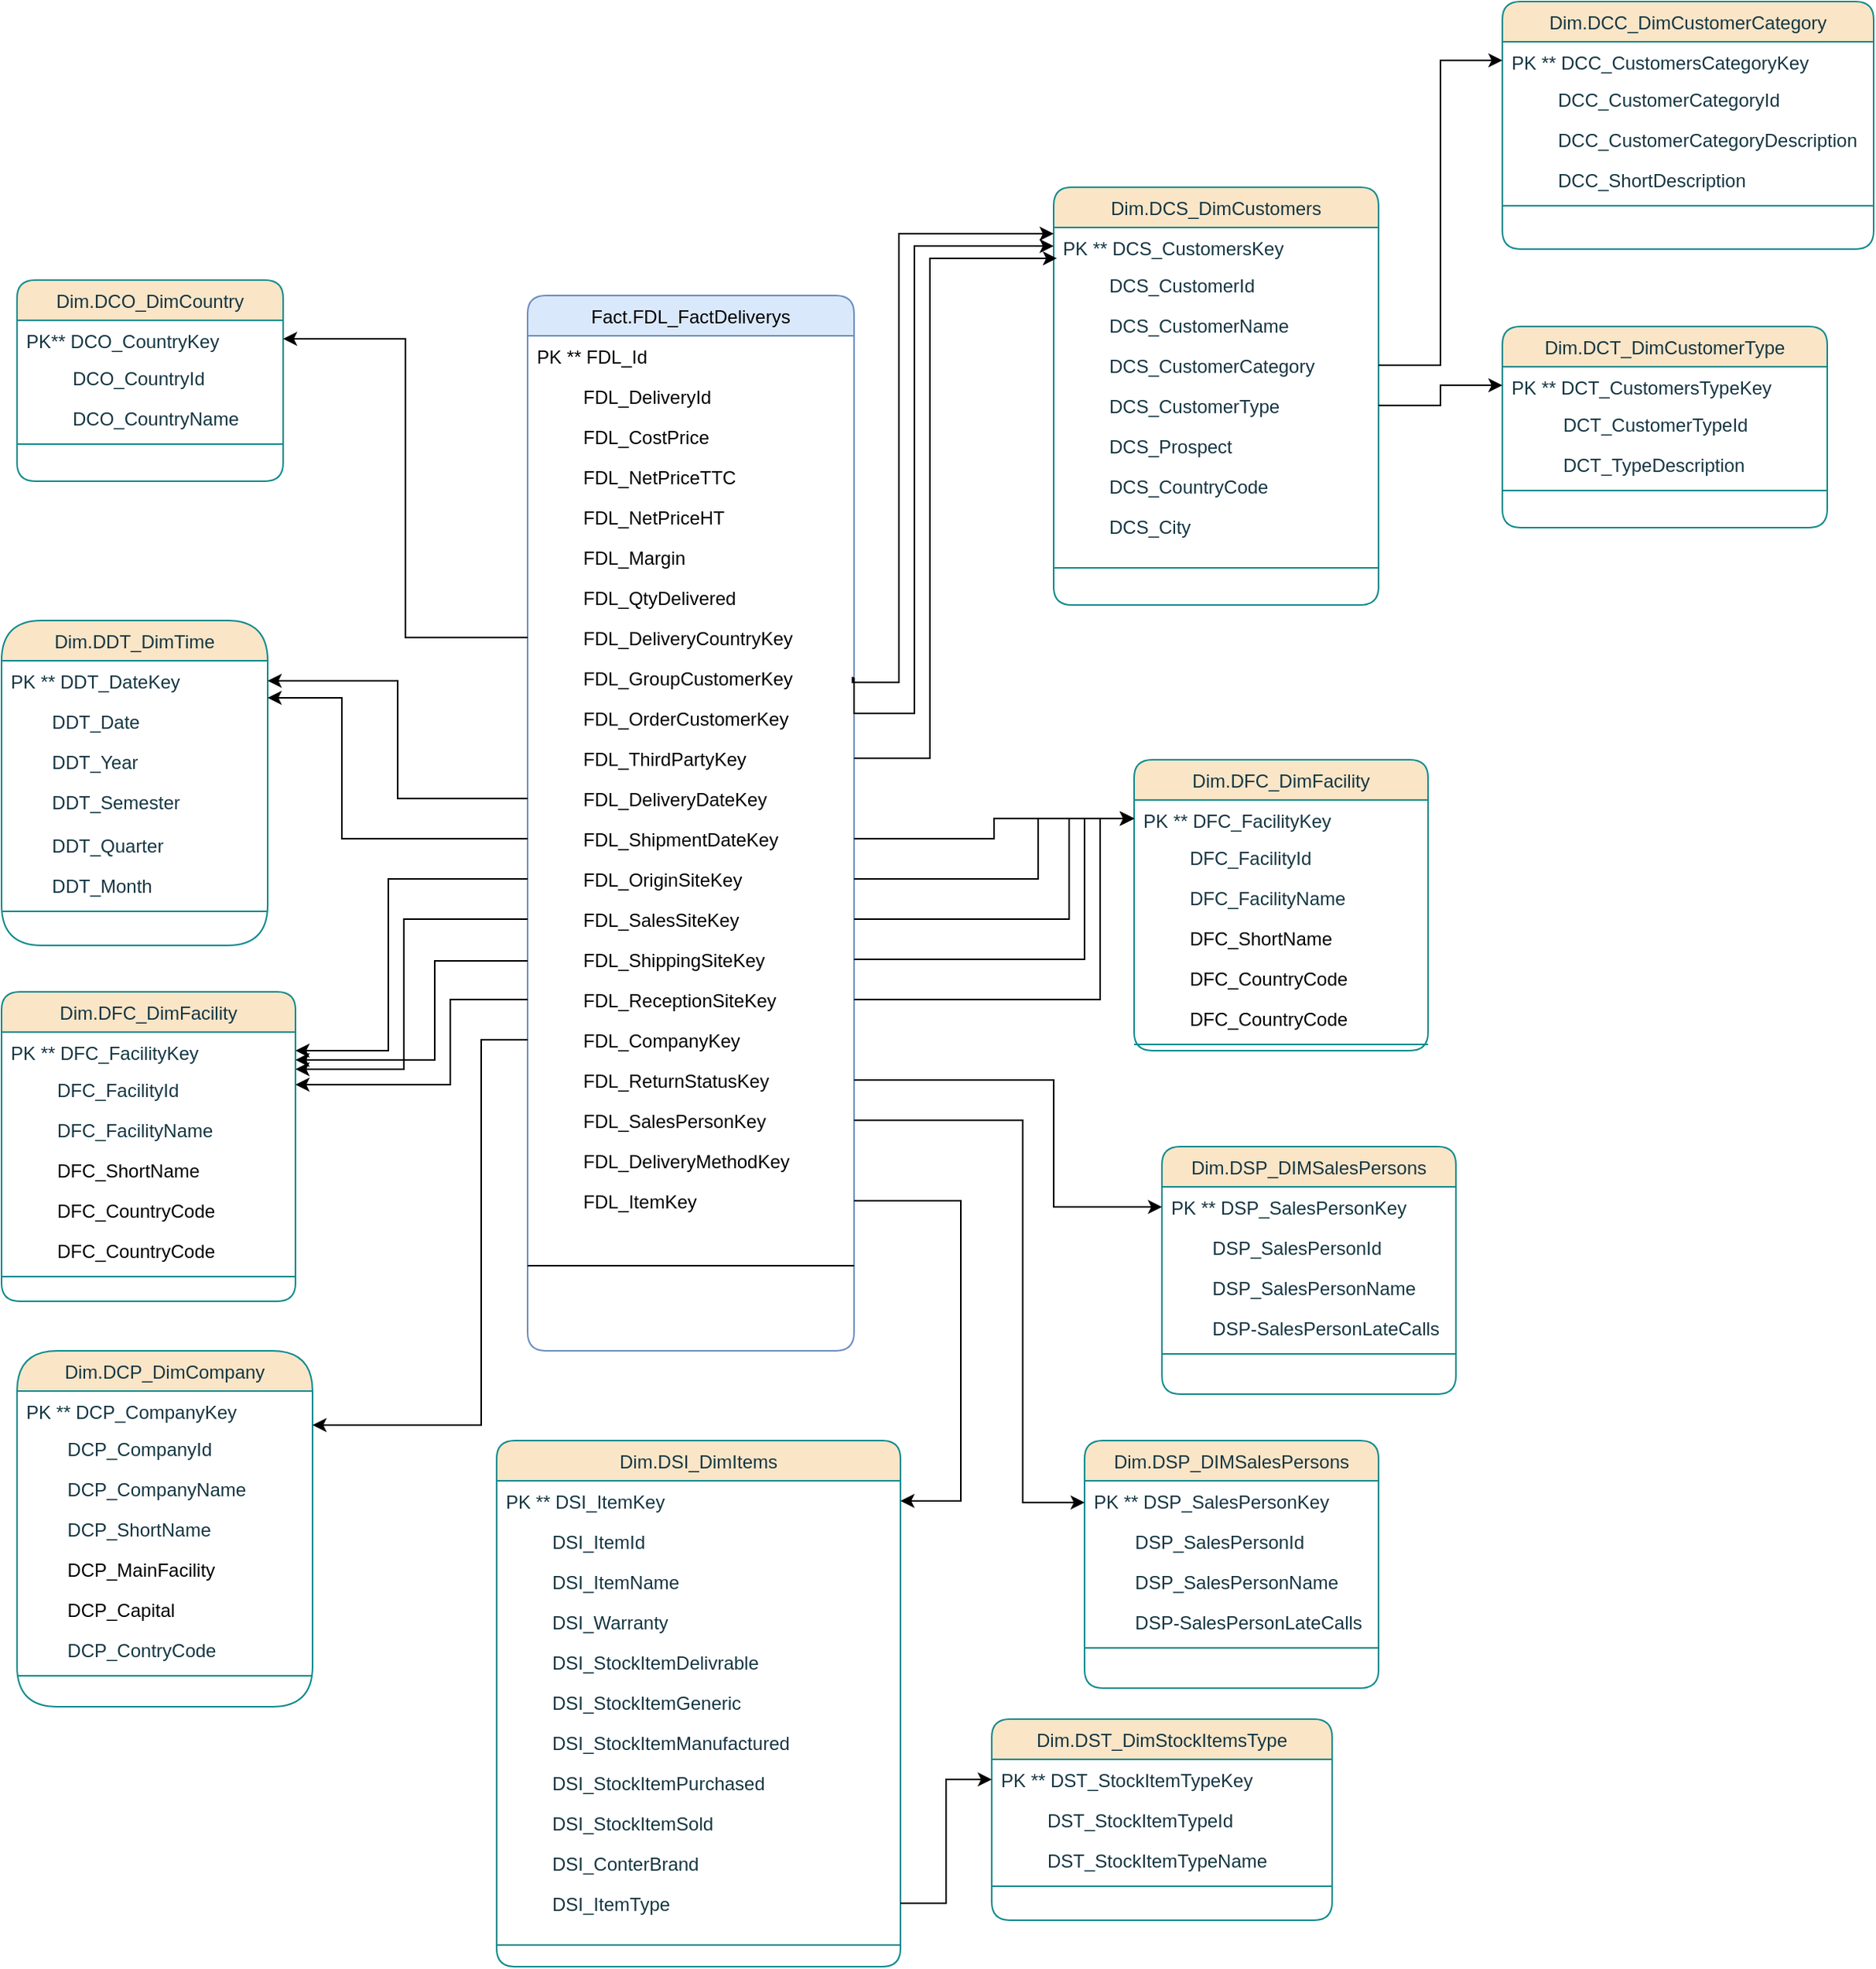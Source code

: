 <mxfile version="21.2.3" type="github">
  <diagram name="Page-1" id="ZgQyZG9NzWmbTlg7LCCB">
    <mxGraphModel dx="1100" dy="513" grid="1" gridSize="10" guides="1" tooltips="1" connect="1" arrows="1" fold="1" page="1" pageScale="1" pageWidth="1654" pageHeight="1169" math="0" shadow="0">
      <root>
        <mxCell id="0" />
        <mxCell id="1" parent="0" />
        <mxCell id="QGiz-dgJAuQ3S3tsfowD-1" value="Fact.FDL_FactDeliverys" style="swimlane;fontStyle=0;align=center;verticalAlign=top;childLayout=stackLayout;horizontal=1;startSize=26;horizontalStack=0;resizeParent=1;resizeLast=0;collapsible=1;marginBottom=0;rounded=1;shadow=0;strokeWidth=1;fillColor=#dae8fc;strokeColor=#6c8ebf;" vertex="1" parent="1">
          <mxGeometry x="340" y="340" width="211" height="682" as="geometry">
            <mxRectangle x="550" y="140" width="160" height="26" as="alternateBounds" />
          </mxGeometry>
        </mxCell>
        <mxCell id="QGiz-dgJAuQ3S3tsfowD-2" value="PK ** FDL_Id" style="text;align=left;verticalAlign=top;spacingLeft=4;spacingRight=4;overflow=hidden;rotatable=0;points=[[0,0.5],[1,0.5]];portConstraint=eastwest;" vertex="1" parent="QGiz-dgJAuQ3S3tsfowD-1">
          <mxGeometry y="26" width="211" height="26" as="geometry" />
        </mxCell>
        <mxCell id="QGiz-dgJAuQ3S3tsfowD-3" value="         FDL_DeliveryId" style="text;align=left;verticalAlign=top;spacingLeft=4;spacingRight=4;overflow=hidden;rotatable=0;points=[[0,0.5],[1,0.5]];portConstraint=eastwest;rounded=0;shadow=0;html=0;" vertex="1" parent="QGiz-dgJAuQ3S3tsfowD-1">
          <mxGeometry y="52" width="211" height="26" as="geometry" />
        </mxCell>
        <mxCell id="QGiz-dgJAuQ3S3tsfowD-4" value="         FDL_CostPrice   " style="text;align=left;verticalAlign=top;spacingLeft=4;spacingRight=4;overflow=hidden;rotatable=0;points=[[0,0.5],[1,0.5]];portConstraint=eastwest;rounded=0;shadow=0;html=0;" vertex="1" parent="QGiz-dgJAuQ3S3tsfowD-1">
          <mxGeometry y="78" width="211" height="26" as="geometry" />
        </mxCell>
        <mxCell id="QGiz-dgJAuQ3S3tsfowD-5" value="         FDL_NetPriceTTC  " style="text;align=left;verticalAlign=top;spacingLeft=4;spacingRight=4;overflow=hidden;rotatable=0;points=[[0,0.5],[1,0.5]];portConstraint=eastwest;rounded=0;shadow=0;html=0;" vertex="1" parent="QGiz-dgJAuQ3S3tsfowD-1">
          <mxGeometry y="104" width="211" height="26" as="geometry" />
        </mxCell>
        <mxCell id="QGiz-dgJAuQ3S3tsfowD-6" value="         FDL_NetPriceHT  " style="text;align=left;verticalAlign=top;spacingLeft=4;spacingRight=4;overflow=hidden;rotatable=0;points=[[0,0.5],[1,0.5]];portConstraint=eastwest;rounded=0;shadow=0;html=0;" vertex="1" parent="QGiz-dgJAuQ3S3tsfowD-1">
          <mxGeometry y="130" width="211" height="26" as="geometry" />
        </mxCell>
        <mxCell id="QGiz-dgJAuQ3S3tsfowD-7" value="         FDL_Margin  " style="text;align=left;verticalAlign=top;spacingLeft=4;spacingRight=4;overflow=hidden;rotatable=0;points=[[0,0.5],[1,0.5]];portConstraint=eastwest;rounded=0;shadow=0;html=0;" vertex="1" parent="QGiz-dgJAuQ3S3tsfowD-1">
          <mxGeometry y="156" width="211" height="26" as="geometry" />
        </mxCell>
        <mxCell id="QGiz-dgJAuQ3S3tsfowD-8" value="         FDL_QtyDelivered  " style="text;align=left;verticalAlign=top;spacingLeft=4;spacingRight=4;overflow=hidden;rotatable=0;points=[[0,0.5],[1,0.5]];portConstraint=eastwest;rounded=0;shadow=0;html=0;" vertex="1" parent="QGiz-dgJAuQ3S3tsfowD-1">
          <mxGeometry y="182" width="211" height="26" as="geometry" />
        </mxCell>
        <mxCell id="QGiz-dgJAuQ3S3tsfowD-12" value="         FDL_DeliveryCountryKey  " style="text;align=left;verticalAlign=top;spacingLeft=4;spacingRight=4;overflow=hidden;rotatable=0;points=[[0,0.5],[1,0.5]];portConstraint=eastwest;rounded=0;shadow=0;html=0;" vertex="1" parent="QGiz-dgJAuQ3S3tsfowD-1">
          <mxGeometry y="208" width="211" height="26" as="geometry" />
        </mxCell>
        <mxCell id="QGiz-dgJAuQ3S3tsfowD-9" value="         FDL_GroupCustomerKey  " style="text;align=left;verticalAlign=top;spacingLeft=4;spacingRight=4;overflow=hidden;rotatable=0;points=[[0,0.5],[1,0.5]];portConstraint=eastwest;rounded=0;shadow=0;html=0;" vertex="1" parent="QGiz-dgJAuQ3S3tsfowD-1">
          <mxGeometry y="234" width="211" height="26" as="geometry" />
        </mxCell>
        <mxCell id="QGiz-dgJAuQ3S3tsfowD-10" value="         FDL_OrderCustomerKey  " style="text;align=left;verticalAlign=top;spacingLeft=4;spacingRight=4;overflow=hidden;rotatable=0;points=[[0,0.5],[1,0.5]];portConstraint=eastwest;rounded=0;shadow=0;html=0;" vertex="1" parent="QGiz-dgJAuQ3S3tsfowD-1">
          <mxGeometry y="260" width="211" height="26" as="geometry" />
        </mxCell>
        <mxCell id="QGiz-dgJAuQ3S3tsfowD-11" value="         FDL_ThirdPartyKey  " style="text;align=left;verticalAlign=top;spacingLeft=4;spacingRight=4;overflow=hidden;rotatable=0;points=[[0,0.5],[1,0.5]];portConstraint=eastwest;rounded=0;shadow=0;html=0;" vertex="1" parent="QGiz-dgJAuQ3S3tsfowD-1">
          <mxGeometry y="286" width="211" height="26" as="geometry" />
        </mxCell>
        <mxCell id="QGiz-dgJAuQ3S3tsfowD-14" value="         FDL_DeliveryDateKey  " style="text;align=left;verticalAlign=top;spacingLeft=4;spacingRight=4;overflow=hidden;rotatable=0;points=[[0,0.5],[1,0.5]];portConstraint=eastwest;rounded=1;shadow=0;html=0;" vertex="1" parent="QGiz-dgJAuQ3S3tsfowD-1">
          <mxGeometry y="312" width="211" height="26" as="geometry" />
        </mxCell>
        <mxCell id="QGiz-dgJAuQ3S3tsfowD-15" value="         FDL_ShipmentDateKey  " style="text;align=left;verticalAlign=top;spacingLeft=4;spacingRight=4;overflow=hidden;rotatable=0;points=[[0,0.5],[1,0.5]];portConstraint=eastwest;rounded=1;shadow=0;html=0;" vertex="1" parent="QGiz-dgJAuQ3S3tsfowD-1">
          <mxGeometry y="338" width="211" height="26" as="geometry" />
        </mxCell>
        <mxCell id="QGiz-dgJAuQ3S3tsfowD-16" value="         FDL_OriginSiteKey&#xa;  " style="text;align=left;verticalAlign=top;spacingLeft=4;spacingRight=4;overflow=hidden;rotatable=0;points=[[0,0.5],[1,0.5]];portConstraint=eastwest;rounded=1;shadow=0;html=0;" vertex="1" parent="QGiz-dgJAuQ3S3tsfowD-1">
          <mxGeometry y="364" width="211" height="26" as="geometry" />
        </mxCell>
        <mxCell id="QGiz-dgJAuQ3S3tsfowD-17" value="         FDL_SalesSiteKey&#xa;  " style="text;align=left;verticalAlign=top;spacingLeft=4;spacingRight=4;overflow=hidden;rotatable=0;points=[[0,0.5],[1,0.5]];portConstraint=eastwest;rounded=1;shadow=0;html=0;" vertex="1" parent="QGiz-dgJAuQ3S3tsfowD-1">
          <mxGeometry y="390" width="211" height="26" as="geometry" />
        </mxCell>
        <mxCell id="QGiz-dgJAuQ3S3tsfowD-18" value="         FDL_ShippingSiteKey&#xa;  " style="text;align=left;verticalAlign=top;spacingLeft=4;spacingRight=4;overflow=hidden;rotatable=0;points=[[0,0.5],[1,0.5]];portConstraint=eastwest;rounded=1;shadow=0;html=0;" vertex="1" parent="QGiz-dgJAuQ3S3tsfowD-1">
          <mxGeometry y="416" width="211" height="26" as="geometry" />
        </mxCell>
        <mxCell id="QGiz-dgJAuQ3S3tsfowD-19" value="         FDL_ReceptionSiteKey&#xa;  " style="text;align=left;verticalAlign=top;spacingLeft=4;spacingRight=4;overflow=hidden;rotatable=0;points=[[0,0.5],[1,0.5]];portConstraint=eastwest;rounded=1;shadow=0;html=0;" vertex="1" parent="QGiz-dgJAuQ3S3tsfowD-1">
          <mxGeometry y="442" width="211" height="26" as="geometry" />
        </mxCell>
        <mxCell id="QGiz-dgJAuQ3S3tsfowD-20" value="         FDL_CompanyKey&#xa;  " style="text;align=left;verticalAlign=top;spacingLeft=4;spacingRight=4;overflow=hidden;rotatable=0;points=[[0,0.5],[1,0.5]];portConstraint=eastwest;rounded=1;shadow=0;html=0;" vertex="1" parent="QGiz-dgJAuQ3S3tsfowD-1">
          <mxGeometry y="468" width="211" height="26" as="geometry" />
        </mxCell>
        <mxCell id="QGiz-dgJAuQ3S3tsfowD-21" value="         FDL_ReturnStatusKey&#xa;  " style="text;align=left;verticalAlign=top;spacingLeft=4;spacingRight=4;overflow=hidden;rotatable=0;points=[[0,0.5],[1,0.5]];portConstraint=eastwest;rounded=1;shadow=0;html=0;" vertex="1" parent="QGiz-dgJAuQ3S3tsfowD-1">
          <mxGeometry y="494" width="211" height="26" as="geometry" />
        </mxCell>
        <mxCell id="QGiz-dgJAuQ3S3tsfowD-22" value="         FDL_SalesPersonKey&#xa;  " style="text;align=left;verticalAlign=top;spacingLeft=4;spacingRight=4;overflow=hidden;rotatable=0;points=[[0,0.5],[1,0.5]];portConstraint=eastwest;rounded=1;shadow=0;html=0;" vertex="1" parent="QGiz-dgJAuQ3S3tsfowD-1">
          <mxGeometry y="520" width="211" height="26" as="geometry" />
        </mxCell>
        <mxCell id="QGiz-dgJAuQ3S3tsfowD-23" value="         FDL_DeliveryMethodKey&#xa;  " style="text;align=left;verticalAlign=top;spacingLeft=4;spacingRight=4;overflow=hidden;rotatable=0;points=[[0,0.5],[1,0.5]];portConstraint=eastwest;rounded=1;shadow=0;html=0;" vertex="1" parent="QGiz-dgJAuQ3S3tsfowD-1">
          <mxGeometry y="546" width="211" height="26" as="geometry" />
        </mxCell>
        <mxCell id="QGiz-dgJAuQ3S3tsfowD-24" value="         FDL_ItemKey " style="text;align=left;verticalAlign=top;spacingLeft=4;spacingRight=4;overflow=hidden;rotatable=0;points=[[0,0.5],[1,0.5]];portConstraint=eastwest;rounded=0;shadow=0;html=0;" vertex="1" parent="QGiz-dgJAuQ3S3tsfowD-1">
          <mxGeometry y="572" width="211" height="26" as="geometry" />
        </mxCell>
        <mxCell id="QGiz-dgJAuQ3S3tsfowD-25" value="" style="line;html=1;strokeWidth=1;align=left;verticalAlign=middle;spacingTop=-1;spacingLeft=3;spacingRight=3;rotatable=0;labelPosition=right;points=[];portConstraint=eastwest;" vertex="1" parent="QGiz-dgJAuQ3S3tsfowD-1">
          <mxGeometry y="598" width="211" height="58" as="geometry" />
        </mxCell>
        <mxCell id="QGiz-dgJAuQ3S3tsfowD-26" value="Dim.DDT_DimTime" style="swimlane;fontStyle=0;align=center;verticalAlign=top;childLayout=stackLayout;horizontal=1;startSize=26;horizontalStack=0;resizeParent=1;resizeLast=0;collapsible=1;marginBottom=0;rounded=1;shadow=0;strokeWidth=1;fillColor=#FAE5C7;strokeColor=#0F8B8D;labelBackgroundColor=none;fontColor=#143642;arcSize=50;" vertex="1" parent="1">
          <mxGeometry y="550" width="172" height="210" as="geometry">
            <mxRectangle x="550" y="140" width="160" height="26" as="alternateBounds" />
          </mxGeometry>
        </mxCell>
        <mxCell id="QGiz-dgJAuQ3S3tsfowD-27" value="PK ** DDT_DateKey" style="text;align=left;verticalAlign=top;spacingLeft=4;spacingRight=4;overflow=hidden;rotatable=0;points=[[0,0.5],[1,0.5]];portConstraint=eastwest;labelBackgroundColor=none;fontColor=#143642;rounded=1;" vertex="1" parent="QGiz-dgJAuQ3S3tsfowD-26">
          <mxGeometry y="26" width="172" height="26" as="geometry" />
        </mxCell>
        <mxCell id="QGiz-dgJAuQ3S3tsfowD-28" value="        DDT_Date&#xa;" style="text;align=left;verticalAlign=top;spacingLeft=4;spacingRight=4;overflow=hidden;rotatable=0;points=[[0,0.5],[1,0.5]];portConstraint=eastwest;labelBackgroundColor=none;fontColor=#143642;rounded=1;" vertex="1" parent="QGiz-dgJAuQ3S3tsfowD-26">
          <mxGeometry y="52" width="172" height="26" as="geometry" />
        </mxCell>
        <mxCell id="QGiz-dgJAuQ3S3tsfowD-29" value="        DDT_Year&#xa;" style="text;align=left;verticalAlign=top;spacingLeft=4;spacingRight=4;overflow=hidden;rotatable=0;points=[[0,0.5],[1,0.5]];portConstraint=eastwest;labelBackgroundColor=none;fontColor=#143642;rounded=1;" vertex="1" parent="QGiz-dgJAuQ3S3tsfowD-26">
          <mxGeometry y="78" width="172" height="26" as="geometry" />
        </mxCell>
        <mxCell id="QGiz-dgJAuQ3S3tsfowD-30" value="        DDT_Semester&#xa;" style="text;align=left;verticalAlign=top;spacingLeft=4;spacingRight=4;overflow=hidden;rotatable=0;points=[[0,0.5],[1,0.5]];portConstraint=eastwest;labelBackgroundColor=none;fontColor=#143642;rounded=1;" vertex="1" parent="QGiz-dgJAuQ3S3tsfowD-26">
          <mxGeometry y="104" width="172" height="28" as="geometry" />
        </mxCell>
        <mxCell id="QGiz-dgJAuQ3S3tsfowD-31" value="        DDT_Quarter" style="text;align=left;verticalAlign=top;spacingLeft=4;spacingRight=4;overflow=hidden;rotatable=0;points=[[0,0.5],[1,0.5]];portConstraint=eastwest;labelBackgroundColor=none;fontColor=#143642;rounded=1;" vertex="1" parent="QGiz-dgJAuQ3S3tsfowD-26">
          <mxGeometry y="132" width="172" height="26" as="geometry" />
        </mxCell>
        <mxCell id="QGiz-dgJAuQ3S3tsfowD-32" value="        DDT_Month&#xa;" style="text;align=left;verticalAlign=top;spacingLeft=4;spacingRight=4;overflow=hidden;rotatable=0;points=[[0,0.5],[1,0.5]];portConstraint=eastwest;labelBackgroundColor=none;fontColor=#143642;rounded=1;" vertex="1" parent="QGiz-dgJAuQ3S3tsfowD-26">
          <mxGeometry y="158" width="172" height="26" as="geometry" />
        </mxCell>
        <mxCell id="QGiz-dgJAuQ3S3tsfowD-33" value="" style="line;html=1;strokeWidth=1;align=left;verticalAlign=middle;spacingTop=-1;spacingLeft=3;spacingRight=3;rotatable=0;labelPosition=right;points=[];portConstraint=eastwest;labelBackgroundColor=none;fillColor=#FAE5C7;strokeColor=#0F8B8D;fontColor=#143642;rounded=1;" vertex="1" parent="QGiz-dgJAuQ3S3tsfowD-26">
          <mxGeometry y="184" width="172" height="8" as="geometry" />
        </mxCell>
        <mxCell id="QGiz-dgJAuQ3S3tsfowD-34" style="edgeStyle=orthogonalEdgeStyle;rounded=0;orthogonalLoop=1;jettySize=auto;html=1;" edge="1" parent="1" source="QGiz-dgJAuQ3S3tsfowD-14" target="QGiz-dgJAuQ3S3tsfowD-27">
          <mxGeometry relative="1" as="geometry" />
        </mxCell>
        <mxCell id="QGiz-dgJAuQ3S3tsfowD-35" style="edgeStyle=orthogonalEdgeStyle;rounded=0;orthogonalLoop=1;jettySize=auto;html=1;" edge="1" parent="1" source="QGiz-dgJAuQ3S3tsfowD-15" target="QGiz-dgJAuQ3S3tsfowD-27">
          <mxGeometry relative="1" as="geometry">
            <Array as="points">
              <mxPoint x="220" y="691" />
              <mxPoint x="220" y="600" />
            </Array>
          </mxGeometry>
        </mxCell>
        <mxCell id="QGiz-dgJAuQ3S3tsfowD-36" value="Dim.DFC_DimFacility" style="swimlane;fontStyle=0;align=center;verticalAlign=top;childLayout=stackLayout;horizontal=1;startSize=26;horizontalStack=0;resizeParent=1;resizeLast=0;collapsible=1;marginBottom=0;rounded=1;shadow=0;strokeWidth=1;fillColor=#FAE5C7;strokeColor=#0F8B8D;labelBackgroundColor=none;fontColor=#143642;" vertex="1" parent="1">
          <mxGeometry y="790" width="190" height="200" as="geometry">
            <mxRectangle x="550" y="140" width="160" height="26" as="alternateBounds" />
          </mxGeometry>
        </mxCell>
        <mxCell id="QGiz-dgJAuQ3S3tsfowD-37" value="PK ** DFC_FacilityKey" style="text;align=left;verticalAlign=top;spacingLeft=4;spacingRight=4;overflow=hidden;rotatable=0;points=[[0,0.5],[1,0.5]];portConstraint=eastwest;labelBackgroundColor=none;fontColor=#143642;rounded=1;" vertex="1" parent="QGiz-dgJAuQ3S3tsfowD-36">
          <mxGeometry y="26" width="190" height="24" as="geometry" />
        </mxCell>
        <mxCell id="QGiz-dgJAuQ3S3tsfowD-38" value="         DFC_FacilityId" style="text;align=left;verticalAlign=top;spacingLeft=4;spacingRight=4;overflow=hidden;rotatable=0;points=[[0,0.5],[1,0.5]];portConstraint=eastwest;labelBackgroundColor=none;fontColor=#143642;rounded=1;" vertex="1" parent="QGiz-dgJAuQ3S3tsfowD-36">
          <mxGeometry y="50" width="190" height="26" as="geometry" />
        </mxCell>
        <mxCell id="QGiz-dgJAuQ3S3tsfowD-39" value="         DFC_FacilityName" style="text;align=left;verticalAlign=top;spacingLeft=4;spacingRight=4;overflow=hidden;rotatable=0;points=[[0,0.5],[1,0.5]];portConstraint=eastwest;labelBackgroundColor=none;fontColor=#143642;rounded=1;" vertex="1" parent="QGiz-dgJAuQ3S3tsfowD-36">
          <mxGeometry y="76" width="190" height="26" as="geometry" />
        </mxCell>
        <mxCell id="QGiz-dgJAuQ3S3tsfowD-40" value="         DFC_ShortName" style="text;align=left;verticalAlign=top;spacingLeft=4;spacingRight=4;overflow=hidden;rotatable=0;points=[[0,0.5],[1,0.5]];portConstraint=eastwest;labelBackgroundColor=none;rounded=1;" vertex="1" parent="QGiz-dgJAuQ3S3tsfowD-36">
          <mxGeometry y="102" width="190" height="26" as="geometry" />
        </mxCell>
        <mxCell id="QGiz-dgJAuQ3S3tsfowD-41" value="         DFC_CountryCode" style="text;align=left;verticalAlign=top;spacingLeft=4;spacingRight=4;overflow=hidden;rotatable=0;points=[[0,0.5],[1,0.5]];portConstraint=eastwest;labelBackgroundColor=none;rounded=1;" vertex="1" parent="QGiz-dgJAuQ3S3tsfowD-36">
          <mxGeometry y="128" width="190" height="26" as="geometry" />
        </mxCell>
        <mxCell id="QGiz-dgJAuQ3S3tsfowD-42" value="         DFC_CountryCode" style="text;align=left;verticalAlign=top;spacingLeft=4;spacingRight=4;overflow=hidden;rotatable=0;points=[[0,0.5],[1,0.5]];portConstraint=eastwest;labelBackgroundColor=none;rounded=1;" vertex="1" parent="QGiz-dgJAuQ3S3tsfowD-36">
          <mxGeometry y="154" width="190" height="26" as="geometry" />
        </mxCell>
        <mxCell id="QGiz-dgJAuQ3S3tsfowD-43" value="" style="line;html=1;strokeWidth=1;align=left;verticalAlign=middle;spacingTop=-1;spacingLeft=3;spacingRight=3;rotatable=0;labelPosition=right;points=[];portConstraint=eastwest;labelBackgroundColor=none;fillColor=#FAE5C7;strokeColor=#0F8B8D;fontColor=#143642;rounded=1;" vertex="1" parent="QGiz-dgJAuQ3S3tsfowD-36">
          <mxGeometry y="180" width="190" height="8" as="geometry" />
        </mxCell>
        <mxCell id="QGiz-dgJAuQ3S3tsfowD-44" style="edgeStyle=orthogonalEdgeStyle;rounded=0;orthogonalLoop=1;jettySize=auto;html=1;entryX=1;entryY=0.5;entryDx=0;entryDy=0;" edge="1" parent="1" source="QGiz-dgJAuQ3S3tsfowD-16" target="QGiz-dgJAuQ3S3tsfowD-37">
          <mxGeometry relative="1" as="geometry">
            <Array as="points">
              <mxPoint x="250" y="717" />
              <mxPoint x="250" y="828" />
            </Array>
          </mxGeometry>
        </mxCell>
        <mxCell id="QGiz-dgJAuQ3S3tsfowD-45" style="edgeStyle=orthogonalEdgeStyle;rounded=0;orthogonalLoop=1;jettySize=auto;html=1;" edge="1" parent="1" source="QGiz-dgJAuQ3S3tsfowD-17" target="QGiz-dgJAuQ3S3tsfowD-37">
          <mxGeometry relative="1" as="geometry">
            <Array as="points">
              <mxPoint x="260" y="743" />
              <mxPoint x="260" y="840" />
            </Array>
          </mxGeometry>
        </mxCell>
        <mxCell id="QGiz-dgJAuQ3S3tsfowD-46" style="edgeStyle=orthogonalEdgeStyle;rounded=0;orthogonalLoop=1;jettySize=auto;html=1;" edge="1" parent="1" source="QGiz-dgJAuQ3S3tsfowD-18">
          <mxGeometry relative="1" as="geometry">
            <mxPoint x="300" y="770" as="sourcePoint" />
            <mxPoint x="190" y="834" as="targetPoint" />
            <Array as="points">
              <mxPoint x="280" y="770" />
              <mxPoint x="280" y="834" />
            </Array>
          </mxGeometry>
        </mxCell>
        <mxCell id="QGiz-dgJAuQ3S3tsfowD-47" style="edgeStyle=orthogonalEdgeStyle;rounded=0;orthogonalLoop=1;jettySize=auto;html=1;" edge="1" parent="1" source="QGiz-dgJAuQ3S3tsfowD-19">
          <mxGeometry relative="1" as="geometry">
            <mxPoint x="190" y="850" as="targetPoint" />
            <Array as="points">
              <mxPoint x="290" y="795" />
              <mxPoint x="290" y="850" />
              <mxPoint x="190" y="850" />
            </Array>
          </mxGeometry>
        </mxCell>
        <mxCell id="QGiz-dgJAuQ3S3tsfowD-48" value="Dim.DCP_DimCompany" style="swimlane;fontStyle=0;align=center;verticalAlign=top;childLayout=stackLayout;horizontal=1;startSize=26;horizontalStack=0;resizeParent=1;resizeLast=0;collapsible=1;marginBottom=0;rounded=1;shadow=0;strokeWidth=1;fillColor=#FAE5C7;strokeColor=#0F8B8D;labelBackgroundColor=none;fontColor=#143642;arcSize=40;" vertex="1" parent="1">
          <mxGeometry x="10" y="1022" width="191" height="230" as="geometry">
            <mxRectangle x="550" y="140" width="160" height="26" as="alternateBounds" />
          </mxGeometry>
        </mxCell>
        <mxCell id="QGiz-dgJAuQ3S3tsfowD-49" value="PK ** DCP_CompanyKey&#xa;" style="text;align=left;verticalAlign=top;spacingLeft=4;spacingRight=4;overflow=hidden;rotatable=0;points=[[0,0.5],[1,0.5]];portConstraint=eastwest;labelBackgroundColor=none;fontColor=#143642;rounded=1;" vertex="1" parent="QGiz-dgJAuQ3S3tsfowD-48">
          <mxGeometry y="26" width="191" height="24" as="geometry" />
        </mxCell>
        <mxCell id="QGiz-dgJAuQ3S3tsfowD-50" value="        DCP_CompanyId" style="text;align=left;verticalAlign=top;spacingLeft=4;spacingRight=4;overflow=hidden;rotatable=0;points=[[0,0.5],[1,0.5]];portConstraint=eastwest;labelBackgroundColor=none;fontColor=#143642;rounded=1;" vertex="1" parent="QGiz-dgJAuQ3S3tsfowD-48">
          <mxGeometry y="50" width="191" height="26" as="geometry" />
        </mxCell>
        <mxCell id="QGiz-dgJAuQ3S3tsfowD-51" value="        DCP_CompanyName" style="text;align=left;verticalAlign=top;spacingLeft=4;spacingRight=4;overflow=hidden;rotatable=0;points=[[0,0.5],[1,0.5]];portConstraint=eastwest;labelBackgroundColor=none;fontColor=#143642;rounded=1;" vertex="1" parent="QGiz-dgJAuQ3S3tsfowD-48">
          <mxGeometry y="76" width="191" height="26" as="geometry" />
        </mxCell>
        <mxCell id="QGiz-dgJAuQ3S3tsfowD-52" value="        DCP_ShortName" style="text;align=left;verticalAlign=top;spacingLeft=4;spacingRight=4;overflow=hidden;rotatable=0;points=[[0,0.5],[1,0.5]];portConstraint=eastwest;labelBackgroundColor=none;fontColor=#143642;rounded=1;" vertex="1" parent="QGiz-dgJAuQ3S3tsfowD-48">
          <mxGeometry y="102" width="191" height="26" as="geometry" />
        </mxCell>
        <mxCell id="QGiz-dgJAuQ3S3tsfowD-53" value="        DCP_MainFacility" style="text;align=left;verticalAlign=top;spacingLeft=4;spacingRight=4;overflow=hidden;rotatable=0;points=[[0,0.5],[1,0.5]];portConstraint=eastwest;rounded=1;shadow=0;html=0;labelBackgroundColor=none;" vertex="1" parent="QGiz-dgJAuQ3S3tsfowD-48">
          <mxGeometry y="128" width="191" height="26" as="geometry" />
        </mxCell>
        <mxCell id="QGiz-dgJAuQ3S3tsfowD-54" value="        DCP_Capital" style="text;align=left;verticalAlign=top;spacingLeft=4;spacingRight=4;overflow=hidden;rotatable=0;points=[[0,0.5],[1,0.5]];portConstraint=eastwest;rounded=1;shadow=0;html=0;labelBackgroundColor=none;" vertex="1" parent="QGiz-dgJAuQ3S3tsfowD-48">
          <mxGeometry y="154" width="191" height="26" as="geometry" />
        </mxCell>
        <mxCell id="QGiz-dgJAuQ3S3tsfowD-55" value="        DCP_ContryCode" style="text;align=left;verticalAlign=top;spacingLeft=4;spacingRight=4;overflow=hidden;rotatable=0;points=[[0,0.5],[1,0.5]];portConstraint=eastwest;labelBackgroundColor=none;fontColor=#143642;rounded=1;" vertex="1" parent="QGiz-dgJAuQ3S3tsfowD-48">
          <mxGeometry y="180" width="191" height="26" as="geometry" />
        </mxCell>
        <mxCell id="QGiz-dgJAuQ3S3tsfowD-56" value="" style="line;html=1;strokeWidth=1;align=left;verticalAlign=middle;spacingTop=-1;spacingLeft=3;spacingRight=3;rotatable=0;labelPosition=right;points=[];portConstraint=eastwest;labelBackgroundColor=none;fillColor=#FAE5C7;strokeColor=#0F8B8D;fontColor=#143642;rounded=1;" vertex="1" parent="QGiz-dgJAuQ3S3tsfowD-48">
          <mxGeometry y="206" width="191" height="8" as="geometry" />
        </mxCell>
        <mxCell id="QGiz-dgJAuQ3S3tsfowD-57" style="edgeStyle=orthogonalEdgeStyle;rounded=0;orthogonalLoop=1;jettySize=auto;html=1;" edge="1" parent="1" source="QGiz-dgJAuQ3S3tsfowD-20" target="QGiz-dgJAuQ3S3tsfowD-49">
          <mxGeometry relative="1" as="geometry">
            <Array as="points">
              <mxPoint x="310" y="821" />
              <mxPoint x="310" y="1070" />
            </Array>
          </mxGeometry>
        </mxCell>
        <mxCell id="QGiz-dgJAuQ3S3tsfowD-58" value="Dim.DSI_DimItems" style="swimlane;fontStyle=0;align=center;verticalAlign=top;childLayout=stackLayout;horizontal=1;startSize=26;horizontalStack=0;resizeParent=1;resizeLast=0;collapsible=1;marginBottom=0;rounded=1;shadow=0;strokeWidth=1;fillColor=#FAE5C7;strokeColor=#0F8B8D;labelBackgroundColor=none;fontColor=#143642;" vertex="1" parent="1">
          <mxGeometry x="320" y="1080" width="261" height="340" as="geometry">
            <mxRectangle x="550" y="140" width="160" height="26" as="alternateBounds" />
          </mxGeometry>
        </mxCell>
        <mxCell id="QGiz-dgJAuQ3S3tsfowD-59" value="PK ** DSI_ItemKey" style="text;align=left;verticalAlign=top;spacingLeft=4;spacingRight=4;overflow=hidden;rotatable=0;points=[[0,0.5],[1,0.5]];portConstraint=eastwest;labelBackgroundColor=none;fontColor=#143642;rounded=1;" vertex="1" parent="QGiz-dgJAuQ3S3tsfowD-58">
          <mxGeometry y="26" width="261" height="26" as="geometry" />
        </mxCell>
        <mxCell id="QGiz-dgJAuQ3S3tsfowD-60" value="         DSI_ItemId&#xa;" style="text;align=left;verticalAlign=top;spacingLeft=4;spacingRight=4;overflow=hidden;rotatable=0;points=[[0,0.5],[1,0.5]];portConstraint=eastwest;labelBackgroundColor=none;fontColor=#143642;rounded=1;" vertex="1" parent="QGiz-dgJAuQ3S3tsfowD-58">
          <mxGeometry y="52" width="261" height="26" as="geometry" />
        </mxCell>
        <mxCell id="QGiz-dgJAuQ3S3tsfowD-61" value="         DSI_ItemName&#xa;" style="text;align=left;verticalAlign=top;spacingLeft=4;spacingRight=4;overflow=hidden;rotatable=0;points=[[0,0.5],[1,0.5]];portConstraint=eastwest;labelBackgroundColor=none;fontColor=#143642;rounded=1;" vertex="1" parent="QGiz-dgJAuQ3S3tsfowD-58">
          <mxGeometry y="78" width="261" height="26" as="geometry" />
        </mxCell>
        <mxCell id="QGiz-dgJAuQ3S3tsfowD-62" value="         DSI_Warranty&#xa;" style="text;align=left;verticalAlign=top;spacingLeft=4;spacingRight=4;overflow=hidden;rotatable=0;points=[[0,0.5],[1,0.5]];portConstraint=eastwest;labelBackgroundColor=none;fontColor=#143642;rounded=1;" vertex="1" parent="QGiz-dgJAuQ3S3tsfowD-58">
          <mxGeometry y="104" width="261" height="26" as="geometry" />
        </mxCell>
        <mxCell id="QGiz-dgJAuQ3S3tsfowD-63" value="         DSI_StockItemDelivrable" style="text;align=left;verticalAlign=top;spacingLeft=4;spacingRight=4;overflow=hidden;rotatable=0;points=[[0,0.5],[1,0.5]];portConstraint=eastwest;labelBackgroundColor=none;fontColor=#143642;rounded=1;" vertex="1" parent="QGiz-dgJAuQ3S3tsfowD-58">
          <mxGeometry y="130" width="261" height="26" as="geometry" />
        </mxCell>
        <mxCell id="QGiz-dgJAuQ3S3tsfowD-64" value="         DSI_StockItemGeneric &#xa;" style="text;align=left;verticalAlign=top;spacingLeft=4;spacingRight=4;overflow=hidden;rotatable=0;points=[[0,0.5],[1,0.5]];portConstraint=eastwest;labelBackgroundColor=none;fontColor=#143642;rounded=1;" vertex="1" parent="QGiz-dgJAuQ3S3tsfowD-58">
          <mxGeometry y="156" width="261" height="26" as="geometry" />
        </mxCell>
        <mxCell id="QGiz-dgJAuQ3S3tsfowD-65" value="         DSI_StockItemManufactured" style="text;align=left;verticalAlign=top;spacingLeft=4;spacingRight=4;overflow=hidden;rotatable=0;points=[[0,0.5],[1,0.5]];portConstraint=eastwest;labelBackgroundColor=none;fontColor=#143642;rounded=1;" vertex="1" parent="QGiz-dgJAuQ3S3tsfowD-58">
          <mxGeometry y="182" width="261" height="26" as="geometry" />
        </mxCell>
        <mxCell id="QGiz-dgJAuQ3S3tsfowD-66" value="         DSI_StockItemPurchased" style="text;align=left;verticalAlign=top;spacingLeft=4;spacingRight=4;overflow=hidden;rotatable=0;points=[[0,0.5],[1,0.5]];portConstraint=eastwest;labelBackgroundColor=none;fontColor=#143642;rounded=1;" vertex="1" parent="QGiz-dgJAuQ3S3tsfowD-58">
          <mxGeometry y="208" width="261" height="26" as="geometry" />
        </mxCell>
        <mxCell id="QGiz-dgJAuQ3S3tsfowD-67" value="         DSI_StockItemSold&#xa;" style="text;align=left;verticalAlign=top;spacingLeft=4;spacingRight=4;overflow=hidden;rotatable=0;points=[[0,0.5],[1,0.5]];portConstraint=eastwest;labelBackgroundColor=none;fontColor=#143642;rounded=1;" vertex="1" parent="QGiz-dgJAuQ3S3tsfowD-58">
          <mxGeometry y="234" width="261" height="26" as="geometry" />
        </mxCell>
        <mxCell id="QGiz-dgJAuQ3S3tsfowD-68" value="         DSI_ConterBrand&#xa;" style="text;align=left;verticalAlign=top;spacingLeft=4;spacingRight=4;overflow=hidden;rotatable=0;points=[[0,0.5],[1,0.5]];portConstraint=eastwest;labelBackgroundColor=none;fontColor=#143642;rounded=1;" vertex="1" parent="QGiz-dgJAuQ3S3tsfowD-58">
          <mxGeometry y="260" width="261" height="26" as="geometry" />
        </mxCell>
        <mxCell id="QGiz-dgJAuQ3S3tsfowD-69" value="         DSI_ItemType&#xa;" style="text;align=left;verticalAlign=top;spacingLeft=4;spacingRight=4;overflow=hidden;rotatable=0;points=[[0,0.5],[1,0.5]];portConstraint=eastwest;labelBackgroundColor=none;fontColor=#143642;rounded=1;" vertex="1" parent="QGiz-dgJAuQ3S3tsfowD-58">
          <mxGeometry y="286" width="261" height="26" as="geometry" />
        </mxCell>
        <mxCell id="QGiz-dgJAuQ3S3tsfowD-70" value="" style="line;html=1;strokeWidth=1;align=left;verticalAlign=middle;spacingTop=-1;spacingLeft=3;spacingRight=3;rotatable=0;labelPosition=right;points=[];portConstraint=eastwest;labelBackgroundColor=none;fillColor=#FAE5C7;strokeColor=#0F8B8D;fontColor=#143642;rounded=1;" vertex="1" parent="QGiz-dgJAuQ3S3tsfowD-58">
          <mxGeometry y="312" width="261" height="28" as="geometry" />
        </mxCell>
        <mxCell id="QGiz-dgJAuQ3S3tsfowD-72" style="edgeStyle=orthogonalEdgeStyle;rounded=0;orthogonalLoop=1;jettySize=auto;html=1;" edge="1" parent="1" source="QGiz-dgJAuQ3S3tsfowD-24" target="QGiz-dgJAuQ3S3tsfowD-59">
          <mxGeometry relative="1" as="geometry">
            <Array as="points">
              <mxPoint x="620" y="925" />
              <mxPoint x="620" y="1119" />
            </Array>
          </mxGeometry>
        </mxCell>
        <mxCell id="QGiz-dgJAuQ3S3tsfowD-73" value="Dim.DST_DimStockItemsType" style="swimlane;fontStyle=0;align=center;verticalAlign=top;childLayout=stackLayout;horizontal=1;startSize=26;horizontalStack=0;resizeParent=1;resizeLast=0;collapsible=1;marginBottom=0;rounded=1;shadow=0;strokeWidth=1;fillColor=#FAE5C7;strokeColor=#0F8B8D;labelBackgroundColor=none;fontColor=#143642;" vertex="1" parent="1">
          <mxGeometry x="640" y="1260" width="220" height="130" as="geometry">
            <mxRectangle x="550" y="140" width="160" height="26" as="alternateBounds" />
          </mxGeometry>
        </mxCell>
        <mxCell id="QGiz-dgJAuQ3S3tsfowD-74" value="PK ** DST_StockItemTypeKey" style="text;align=left;verticalAlign=top;spacingLeft=4;spacingRight=4;overflow=hidden;rotatable=0;points=[[0,0.5],[1,0.5]];portConstraint=eastwest;labelBackgroundColor=none;fontColor=#143642;rounded=1;" vertex="1" parent="QGiz-dgJAuQ3S3tsfowD-73">
          <mxGeometry y="26" width="220" height="26" as="geometry" />
        </mxCell>
        <mxCell id="QGiz-dgJAuQ3S3tsfowD-75" value="         DST_StockItemTypeId&#xa;" style="text;align=left;verticalAlign=top;spacingLeft=4;spacingRight=4;overflow=hidden;rotatable=0;points=[[0,0.5],[1,0.5]];portConstraint=eastwest;labelBackgroundColor=none;fontColor=#143642;rounded=1;" vertex="1" parent="QGiz-dgJAuQ3S3tsfowD-73">
          <mxGeometry y="52" width="220" height="26" as="geometry" />
        </mxCell>
        <mxCell id="QGiz-dgJAuQ3S3tsfowD-76" value="         DST_StockItemTypeName" style="text;align=left;verticalAlign=top;spacingLeft=4;spacingRight=4;overflow=hidden;rotatable=0;points=[[0,0.5],[1,0.5]];portConstraint=eastwest;labelBackgroundColor=none;fontColor=#143642;rounded=1;" vertex="1" parent="QGiz-dgJAuQ3S3tsfowD-73">
          <mxGeometry y="78" width="220" height="26" as="geometry" />
        </mxCell>
        <mxCell id="QGiz-dgJAuQ3S3tsfowD-77" value="" style="line;html=1;strokeWidth=1;align=left;verticalAlign=middle;spacingTop=-1;spacingLeft=3;spacingRight=3;rotatable=0;labelPosition=right;points=[];portConstraint=eastwest;labelBackgroundColor=none;fillColor=#FAE5C7;strokeColor=#0F8B8D;fontColor=#143642;rounded=1;" vertex="1" parent="QGiz-dgJAuQ3S3tsfowD-73">
          <mxGeometry y="104" width="220" height="8" as="geometry" />
        </mxCell>
        <mxCell id="QGiz-dgJAuQ3S3tsfowD-79" style="edgeStyle=orthogonalEdgeStyle;rounded=0;orthogonalLoop=1;jettySize=auto;html=1;" edge="1" parent="1" source="QGiz-dgJAuQ3S3tsfowD-69" target="QGiz-dgJAuQ3S3tsfowD-74">
          <mxGeometry relative="1" as="geometry" />
        </mxCell>
        <mxCell id="QGiz-dgJAuQ3S3tsfowD-80" value="Dim.DSP_DIMSalesPersons" style="swimlane;fontStyle=0;align=center;verticalAlign=top;childLayout=stackLayout;horizontal=1;startSize=26;horizontalStack=0;resizeParent=1;resizeLast=0;collapsible=1;marginBottom=0;rounded=1;shadow=0;strokeWidth=1;fillColor=#FAE5C7;strokeColor=#0F8B8D;labelBackgroundColor=none;fontColor=#143642;" vertex="1" parent="1">
          <mxGeometry x="700" y="1080" width="190" height="160" as="geometry">
            <mxRectangle x="550" y="140" width="160" height="26" as="alternateBounds" />
          </mxGeometry>
        </mxCell>
        <mxCell id="QGiz-dgJAuQ3S3tsfowD-81" value="PK ** DSP_SalesPersonKey" style="text;align=left;verticalAlign=top;spacingLeft=4;spacingRight=4;overflow=hidden;rotatable=0;points=[[0,0.5],[1,0.5]];portConstraint=eastwest;labelBackgroundColor=none;fontColor=#143642;rounded=1;" vertex="1" parent="QGiz-dgJAuQ3S3tsfowD-80">
          <mxGeometry y="26" width="190" height="26" as="geometry" />
        </mxCell>
        <mxCell id="QGiz-dgJAuQ3S3tsfowD-82" value="        DSP_SalesPersonId" style="text;align=left;verticalAlign=top;spacingLeft=4;spacingRight=4;overflow=hidden;rotatable=0;points=[[0,0.5],[1,0.5]];portConstraint=eastwest;labelBackgroundColor=none;fontColor=#143642;rounded=1;" vertex="1" parent="QGiz-dgJAuQ3S3tsfowD-80">
          <mxGeometry y="52" width="190" height="26" as="geometry" />
        </mxCell>
        <mxCell id="QGiz-dgJAuQ3S3tsfowD-83" value="        DSP_SalesPersonName" style="text;align=left;verticalAlign=top;spacingLeft=4;spacingRight=4;overflow=hidden;rotatable=0;points=[[0,0.5],[1,0.5]];portConstraint=eastwest;labelBackgroundColor=none;fontColor=#143642;rounded=1;" vertex="1" parent="QGiz-dgJAuQ3S3tsfowD-80">
          <mxGeometry y="78" width="190" height="26" as="geometry" />
        </mxCell>
        <mxCell id="QGiz-dgJAuQ3S3tsfowD-84" value="        DSP-SalesPersonLateCalls" style="text;align=left;verticalAlign=top;spacingLeft=4;spacingRight=4;overflow=hidden;rotatable=0;points=[[0,0.5],[1,0.5]];portConstraint=eastwest;rounded=1;shadow=0;html=0;labelBackgroundColor=none;fontColor=#143642;" vertex="1" parent="QGiz-dgJAuQ3S3tsfowD-80">
          <mxGeometry y="104" width="190" height="26" as="geometry" />
        </mxCell>
        <mxCell id="QGiz-dgJAuQ3S3tsfowD-85" value="" style="line;html=1;strokeWidth=1;align=left;verticalAlign=middle;spacingTop=-1;spacingLeft=3;spacingRight=3;rotatable=0;labelPosition=right;points=[];portConstraint=eastwest;labelBackgroundColor=none;fillColor=#FAE5C7;strokeColor=#0F8B8D;fontColor=#143642;rounded=1;" vertex="1" parent="QGiz-dgJAuQ3S3tsfowD-80">
          <mxGeometry y="130" width="190" height="8" as="geometry" />
        </mxCell>
        <mxCell id="QGiz-dgJAuQ3S3tsfowD-86" style="edgeStyle=orthogonalEdgeStyle;rounded=0;orthogonalLoop=1;jettySize=auto;html=1;" edge="1" parent="1" source="QGiz-dgJAuQ3S3tsfowD-22" target="QGiz-dgJAuQ3S3tsfowD-81">
          <mxGeometry relative="1" as="geometry">
            <Array as="points">
              <mxPoint x="660" y="873" />
              <mxPoint x="660" y="1120" />
            </Array>
          </mxGeometry>
        </mxCell>
        <mxCell id="QGiz-dgJAuQ3S3tsfowD-87" value="Dim.DSP_DIMSalesPersons" style="swimlane;fontStyle=0;align=center;verticalAlign=top;childLayout=stackLayout;horizontal=1;startSize=26;horizontalStack=0;resizeParent=1;resizeLast=0;collapsible=1;marginBottom=0;rounded=1;shadow=0;strokeWidth=1;fillColor=#FAE5C7;strokeColor=#0F8B8D;labelBackgroundColor=none;fontColor=#143642;" vertex="1" parent="1">
          <mxGeometry x="750" y="890" width="190" height="160" as="geometry">
            <mxRectangle x="550" y="140" width="160" height="26" as="alternateBounds" />
          </mxGeometry>
        </mxCell>
        <mxCell id="QGiz-dgJAuQ3S3tsfowD-88" value="PK ** DSP_SalesPersonKey" style="text;align=left;verticalAlign=top;spacingLeft=4;spacingRight=4;overflow=hidden;rotatable=0;points=[[0,0.5],[1,0.5]];portConstraint=eastwest;labelBackgroundColor=none;fontColor=#143642;rounded=1;" vertex="1" parent="QGiz-dgJAuQ3S3tsfowD-87">
          <mxGeometry y="26" width="190" height="26" as="geometry" />
        </mxCell>
        <mxCell id="QGiz-dgJAuQ3S3tsfowD-89" value="        DSP_SalesPersonId" style="text;align=left;verticalAlign=top;spacingLeft=4;spacingRight=4;overflow=hidden;rotatable=0;points=[[0,0.5],[1,0.5]];portConstraint=eastwest;labelBackgroundColor=none;fontColor=#143642;rounded=1;" vertex="1" parent="QGiz-dgJAuQ3S3tsfowD-87">
          <mxGeometry y="52" width="190" height="26" as="geometry" />
        </mxCell>
        <mxCell id="QGiz-dgJAuQ3S3tsfowD-90" value="        DSP_SalesPersonName" style="text;align=left;verticalAlign=top;spacingLeft=4;spacingRight=4;overflow=hidden;rotatable=0;points=[[0,0.5],[1,0.5]];portConstraint=eastwest;labelBackgroundColor=none;fontColor=#143642;rounded=1;" vertex="1" parent="QGiz-dgJAuQ3S3tsfowD-87">
          <mxGeometry y="78" width="190" height="26" as="geometry" />
        </mxCell>
        <mxCell id="QGiz-dgJAuQ3S3tsfowD-91" value="        DSP-SalesPersonLateCalls" style="text;align=left;verticalAlign=top;spacingLeft=4;spacingRight=4;overflow=hidden;rotatable=0;points=[[0,0.5],[1,0.5]];portConstraint=eastwest;rounded=1;shadow=0;html=0;labelBackgroundColor=none;fontColor=#143642;" vertex="1" parent="QGiz-dgJAuQ3S3tsfowD-87">
          <mxGeometry y="104" width="190" height="26" as="geometry" />
        </mxCell>
        <mxCell id="QGiz-dgJAuQ3S3tsfowD-92" value="" style="line;html=1;strokeWidth=1;align=left;verticalAlign=middle;spacingTop=-1;spacingLeft=3;spacingRight=3;rotatable=0;labelPosition=right;points=[];portConstraint=eastwest;labelBackgroundColor=none;fillColor=#FAE5C7;strokeColor=#0F8B8D;fontColor=#143642;rounded=1;" vertex="1" parent="QGiz-dgJAuQ3S3tsfowD-87">
          <mxGeometry y="130" width="190" height="8" as="geometry" />
        </mxCell>
        <mxCell id="QGiz-dgJAuQ3S3tsfowD-93" style="edgeStyle=orthogonalEdgeStyle;rounded=0;orthogonalLoop=1;jettySize=auto;html=1;" edge="1" parent="1" source="QGiz-dgJAuQ3S3tsfowD-21" target="QGiz-dgJAuQ3S3tsfowD-88">
          <mxGeometry relative="1" as="geometry">
            <Array as="points">
              <mxPoint x="680" y="847" />
              <mxPoint x="680" y="929" />
            </Array>
          </mxGeometry>
        </mxCell>
        <mxCell id="QGiz-dgJAuQ3S3tsfowD-94" value="Dim.DFC_DimFacility" style="swimlane;fontStyle=0;align=center;verticalAlign=top;childLayout=stackLayout;horizontal=1;startSize=26;horizontalStack=0;resizeParent=1;resizeLast=0;collapsible=1;marginBottom=0;rounded=1;shadow=0;strokeWidth=1;fillColor=#FAE5C7;strokeColor=#0F8B8D;labelBackgroundColor=none;fontColor=#143642;" vertex="1" parent="1">
          <mxGeometry x="732" y="640" width="190" height="188" as="geometry">
            <mxRectangle x="550" y="140" width="160" height="26" as="alternateBounds" />
          </mxGeometry>
        </mxCell>
        <mxCell id="QGiz-dgJAuQ3S3tsfowD-95" value="PK ** DFC_FacilityKey" style="text;align=left;verticalAlign=top;spacingLeft=4;spacingRight=4;overflow=hidden;rotatable=0;points=[[0,0.5],[1,0.5]];portConstraint=eastwest;labelBackgroundColor=none;fontColor=#143642;rounded=1;" vertex="1" parent="QGiz-dgJAuQ3S3tsfowD-94">
          <mxGeometry y="26" width="190" height="24" as="geometry" />
        </mxCell>
        <mxCell id="QGiz-dgJAuQ3S3tsfowD-96" value="         DFC_FacilityId" style="text;align=left;verticalAlign=top;spacingLeft=4;spacingRight=4;overflow=hidden;rotatable=0;points=[[0,0.5],[1,0.5]];portConstraint=eastwest;labelBackgroundColor=none;fontColor=#143642;rounded=1;" vertex="1" parent="QGiz-dgJAuQ3S3tsfowD-94">
          <mxGeometry y="50" width="190" height="26" as="geometry" />
        </mxCell>
        <mxCell id="QGiz-dgJAuQ3S3tsfowD-97" value="         DFC_FacilityName" style="text;align=left;verticalAlign=top;spacingLeft=4;spacingRight=4;overflow=hidden;rotatable=0;points=[[0,0.5],[1,0.5]];portConstraint=eastwest;labelBackgroundColor=none;fontColor=#143642;rounded=1;" vertex="1" parent="QGiz-dgJAuQ3S3tsfowD-94">
          <mxGeometry y="76" width="190" height="26" as="geometry" />
        </mxCell>
        <mxCell id="QGiz-dgJAuQ3S3tsfowD-98" value="         DFC_ShortName" style="text;align=left;verticalAlign=top;spacingLeft=4;spacingRight=4;overflow=hidden;rotatable=0;points=[[0,0.5],[1,0.5]];portConstraint=eastwest;labelBackgroundColor=none;rounded=1;" vertex="1" parent="QGiz-dgJAuQ3S3tsfowD-94">
          <mxGeometry y="102" width="190" height="26" as="geometry" />
        </mxCell>
        <mxCell id="QGiz-dgJAuQ3S3tsfowD-99" value="         DFC_CountryCode" style="text;align=left;verticalAlign=top;spacingLeft=4;spacingRight=4;overflow=hidden;rotatable=0;points=[[0,0.5],[1,0.5]];portConstraint=eastwest;labelBackgroundColor=none;rounded=1;" vertex="1" parent="QGiz-dgJAuQ3S3tsfowD-94">
          <mxGeometry y="128" width="190" height="26" as="geometry" />
        </mxCell>
        <mxCell id="QGiz-dgJAuQ3S3tsfowD-100" value="         DFC_CountryCode" style="text;align=left;verticalAlign=top;spacingLeft=4;spacingRight=4;overflow=hidden;rotatable=0;points=[[0,0.5],[1,0.5]];portConstraint=eastwest;labelBackgroundColor=none;rounded=1;" vertex="1" parent="QGiz-dgJAuQ3S3tsfowD-94">
          <mxGeometry y="154" width="190" height="26" as="geometry" />
        </mxCell>
        <mxCell id="QGiz-dgJAuQ3S3tsfowD-101" value="" style="line;html=1;strokeWidth=1;align=left;verticalAlign=middle;spacingTop=-1;spacingLeft=3;spacingRight=3;rotatable=0;labelPosition=right;points=[];portConstraint=eastwest;labelBackgroundColor=none;fillColor=#FAE5C7;strokeColor=#0F8B8D;fontColor=#143642;rounded=1;" vertex="1" parent="QGiz-dgJAuQ3S3tsfowD-94">
          <mxGeometry y="180" width="190" height="8" as="geometry" />
        </mxCell>
        <mxCell id="QGiz-dgJAuQ3S3tsfowD-107" value="Dim.DCS_DimCustomers" style="swimlane;fontStyle=0;align=center;verticalAlign=top;childLayout=stackLayout;horizontal=1;startSize=26;horizontalStack=0;resizeParent=1;resizeLast=0;collapsible=1;marginBottom=0;rounded=1;shadow=0;strokeWidth=1;fillColor=#FAE5C7;strokeColor=#0F8B8D;labelBackgroundColor=none;fontColor=#143642;" vertex="1" parent="1">
          <mxGeometry x="680" y="270" width="210" height="270" as="geometry">
            <mxRectangle x="550" y="140" width="160" height="26" as="alternateBounds" />
          </mxGeometry>
        </mxCell>
        <mxCell id="QGiz-dgJAuQ3S3tsfowD-108" value="PK ** DCS_CustomersKey" style="text;align=left;verticalAlign=top;spacingLeft=4;spacingRight=4;overflow=hidden;rotatable=0;points=[[0,0.5],[1,0.5]];portConstraint=eastwest;labelBackgroundColor=none;fontColor=#143642;rounded=1;" vertex="1" parent="QGiz-dgJAuQ3S3tsfowD-107">
          <mxGeometry y="26" width="210" height="24" as="geometry" />
        </mxCell>
        <mxCell id="QGiz-dgJAuQ3S3tsfowD-109" value="         DCS_CustomerId" style="text;align=left;verticalAlign=top;spacingLeft=4;spacingRight=4;overflow=hidden;rotatable=0;points=[[0,0.5],[1,0.5]];portConstraint=eastwest;labelBackgroundColor=none;fontColor=#143642;rounded=1;" vertex="1" parent="QGiz-dgJAuQ3S3tsfowD-107">
          <mxGeometry y="50" width="210" height="26" as="geometry" />
        </mxCell>
        <mxCell id="QGiz-dgJAuQ3S3tsfowD-110" value="         DCS_CustomerName" style="text;align=left;verticalAlign=top;spacingLeft=4;spacingRight=4;overflow=hidden;rotatable=0;points=[[0,0.5],[1,0.5]];portConstraint=eastwest;labelBackgroundColor=none;fontColor=#143642;rounded=1;" vertex="1" parent="QGiz-dgJAuQ3S3tsfowD-107">
          <mxGeometry y="76" width="210" height="26" as="geometry" />
        </mxCell>
        <mxCell id="QGiz-dgJAuQ3S3tsfowD-111" value="         DCS_CustomerCategory" style="text;align=left;verticalAlign=top;spacingLeft=4;spacingRight=4;overflow=hidden;rotatable=0;points=[[0,0.5],[1,0.5]];portConstraint=eastwest;labelBackgroundColor=none;fontColor=#143642;rounded=1;" vertex="1" parent="QGiz-dgJAuQ3S3tsfowD-107">
          <mxGeometry y="102" width="210" height="26" as="geometry" />
        </mxCell>
        <mxCell id="QGiz-dgJAuQ3S3tsfowD-112" value="         DCS_CustomerType" style="text;align=left;verticalAlign=top;spacingLeft=4;spacingRight=4;overflow=hidden;rotatable=0;points=[[0,0.5],[1,0.5]];portConstraint=eastwest;labelBackgroundColor=none;fontColor=#143642;rounded=1;" vertex="1" parent="QGiz-dgJAuQ3S3tsfowD-107">
          <mxGeometry y="128" width="210" height="26" as="geometry" />
        </mxCell>
        <mxCell id="QGiz-dgJAuQ3S3tsfowD-113" value="         DCS_Prospect" style="text;align=left;verticalAlign=top;spacingLeft=4;spacingRight=4;overflow=hidden;rotatable=0;points=[[0,0.5],[1,0.5]];portConstraint=eastwest;labelBackgroundColor=none;fontColor=#143642;rounded=1;" vertex="1" parent="QGiz-dgJAuQ3S3tsfowD-107">
          <mxGeometry y="154" width="210" height="26" as="geometry" />
        </mxCell>
        <mxCell id="QGiz-dgJAuQ3S3tsfowD-114" value="         DCS_CountryCode" style="text;align=left;verticalAlign=top;spacingLeft=4;spacingRight=4;overflow=hidden;rotatable=0;points=[[0,0.5],[1,0.5]];portConstraint=eastwest;labelBackgroundColor=none;fontColor=#143642;rounded=1;" vertex="1" parent="QGiz-dgJAuQ3S3tsfowD-107">
          <mxGeometry y="180" width="210" height="26" as="geometry" />
        </mxCell>
        <mxCell id="QGiz-dgJAuQ3S3tsfowD-115" value="         DCS_City" style="text;align=left;verticalAlign=top;spacingLeft=4;spacingRight=4;overflow=hidden;rotatable=0;points=[[0,0.5],[1,0.5]];portConstraint=eastwest;labelBackgroundColor=none;fontColor=#143642;rounded=1;" vertex="1" parent="QGiz-dgJAuQ3S3tsfowD-107">
          <mxGeometry y="206" width="210" height="26" as="geometry" />
        </mxCell>
        <mxCell id="QGiz-dgJAuQ3S3tsfowD-116" value="" style="line;html=1;strokeWidth=1;align=left;verticalAlign=middle;spacingTop=-1;spacingLeft=3;spacingRight=3;rotatable=0;labelPosition=right;points=[];portConstraint=eastwest;labelBackgroundColor=none;fillColor=#FAE5C7;strokeColor=#0F8B8D;fontColor=#143642;rounded=1;" vertex="1" parent="QGiz-dgJAuQ3S3tsfowD-107">
          <mxGeometry y="232" width="210" height="28" as="geometry" />
        </mxCell>
        <mxCell id="QGiz-dgJAuQ3S3tsfowD-117" value="Dim.DCC_DimCustomerCategory" style="swimlane;fontStyle=0;align=center;verticalAlign=top;childLayout=stackLayout;horizontal=1;startSize=26;horizontalStack=0;resizeParent=1;resizeLast=0;collapsible=1;marginBottom=0;rounded=1;shadow=0;strokeWidth=1;fillColor=#FAE5C7;strokeColor=#0F8B8D;labelBackgroundColor=none;fontColor=#143642;" vertex="1" parent="1">
          <mxGeometry x="970" y="150" width="240" height="160" as="geometry">
            <mxRectangle x="550" y="140" width="160" height="26" as="alternateBounds" />
          </mxGeometry>
        </mxCell>
        <mxCell id="QGiz-dgJAuQ3S3tsfowD-118" value="PK ** DCC_CustomersCategoryKey" style="text;align=left;verticalAlign=top;spacingLeft=4;spacingRight=4;overflow=hidden;rotatable=0;points=[[0,0.5],[1,0.5]];portConstraint=eastwest;labelBackgroundColor=none;fontColor=#143642;rounded=1;" vertex="1" parent="QGiz-dgJAuQ3S3tsfowD-117">
          <mxGeometry y="26" width="240" height="24" as="geometry" />
        </mxCell>
        <mxCell id="QGiz-dgJAuQ3S3tsfowD-119" value="         DCC_CustomerCategoryId" style="text;align=left;verticalAlign=top;spacingLeft=4;spacingRight=4;overflow=hidden;rotatable=0;points=[[0,0.5],[1,0.5]];portConstraint=eastwest;labelBackgroundColor=none;fontColor=#143642;rounded=1;" vertex="1" parent="QGiz-dgJAuQ3S3tsfowD-117">
          <mxGeometry y="50" width="240" height="26" as="geometry" />
        </mxCell>
        <mxCell id="QGiz-dgJAuQ3S3tsfowD-120" value="         DCC_CustomerCategoryDescription" style="text;align=left;verticalAlign=top;spacingLeft=4;spacingRight=4;overflow=hidden;rotatable=0;points=[[0,0.5],[1,0.5]];portConstraint=eastwest;labelBackgroundColor=none;fontColor=#143642;rounded=1;" vertex="1" parent="QGiz-dgJAuQ3S3tsfowD-117">
          <mxGeometry y="76" width="240" height="26" as="geometry" />
        </mxCell>
        <mxCell id="QGiz-dgJAuQ3S3tsfowD-121" value="         DCC_ShortDescription" style="text;align=left;verticalAlign=top;spacingLeft=4;spacingRight=4;overflow=hidden;rotatable=0;points=[[0,0.5],[1,0.5]];portConstraint=eastwest;labelBackgroundColor=none;fontColor=#143642;rounded=1;" vertex="1" parent="QGiz-dgJAuQ3S3tsfowD-117">
          <mxGeometry y="102" width="240" height="26" as="geometry" />
        </mxCell>
        <mxCell id="QGiz-dgJAuQ3S3tsfowD-122" value="" style="line;html=1;strokeWidth=1;align=left;verticalAlign=middle;spacingTop=-1;spacingLeft=3;spacingRight=3;rotatable=0;labelPosition=right;points=[];portConstraint=eastwest;labelBackgroundColor=none;fillColor=#FAE5C7;strokeColor=#0F8B8D;fontColor=#143642;rounded=1;" vertex="1" parent="QGiz-dgJAuQ3S3tsfowD-117">
          <mxGeometry y="128" width="240" height="8" as="geometry" />
        </mxCell>
        <mxCell id="QGiz-dgJAuQ3S3tsfowD-123" value="Dim.DCT_DimCustomerType" style="swimlane;fontStyle=0;align=center;verticalAlign=top;childLayout=stackLayout;horizontal=1;startSize=26;horizontalStack=0;resizeParent=1;resizeLast=0;collapsible=1;marginBottom=0;rounded=1;shadow=0;strokeWidth=1;fillColor=#FAE5C7;strokeColor=#0F8B8D;labelBackgroundColor=none;fontColor=#143642;" vertex="1" parent="1">
          <mxGeometry x="970" y="360" width="210" height="130" as="geometry">
            <mxRectangle x="550" y="140" width="160" height="26" as="alternateBounds" />
          </mxGeometry>
        </mxCell>
        <mxCell id="QGiz-dgJAuQ3S3tsfowD-124" value="PK ** DCT_CustomersTypeKey" style="text;align=left;verticalAlign=top;spacingLeft=4;spacingRight=4;overflow=hidden;rotatable=0;points=[[0,0.5],[1,0.5]];portConstraint=eastwest;labelBackgroundColor=none;fontColor=#143642;rounded=1;" vertex="1" parent="QGiz-dgJAuQ3S3tsfowD-123">
          <mxGeometry y="26" width="210" height="24" as="geometry" />
        </mxCell>
        <mxCell id="QGiz-dgJAuQ3S3tsfowD-125" value="          DCT_CustomerTypeId" style="text;align=left;verticalAlign=top;spacingLeft=4;spacingRight=4;overflow=hidden;rotatable=0;points=[[0,0.5],[1,0.5]];portConstraint=eastwest;labelBackgroundColor=none;fontColor=#143642;rounded=1;" vertex="1" parent="QGiz-dgJAuQ3S3tsfowD-123">
          <mxGeometry y="50" width="210" height="26" as="geometry" />
        </mxCell>
        <mxCell id="QGiz-dgJAuQ3S3tsfowD-126" value="          DCT_TypeDescription" style="text;align=left;verticalAlign=top;spacingLeft=4;spacingRight=4;overflow=hidden;rotatable=0;points=[[0,0.5],[1,0.5]];portConstraint=eastwest;labelBackgroundColor=none;fontColor=#143642;rounded=1;" vertex="1" parent="QGiz-dgJAuQ3S3tsfowD-123">
          <mxGeometry y="76" width="210" height="26" as="geometry" />
        </mxCell>
        <mxCell id="QGiz-dgJAuQ3S3tsfowD-127" value="" style="line;html=1;strokeWidth=1;align=left;verticalAlign=middle;spacingTop=-1;spacingLeft=3;spacingRight=3;rotatable=0;labelPosition=right;points=[];portConstraint=eastwest;labelBackgroundColor=none;fillColor=#FAE5C7;strokeColor=#0F8B8D;fontColor=#143642;rounded=1;" vertex="1" parent="QGiz-dgJAuQ3S3tsfowD-123">
          <mxGeometry y="102" width="210" height="8" as="geometry" />
        </mxCell>
        <mxCell id="QGiz-dgJAuQ3S3tsfowD-129" style="edgeStyle=orthogonalEdgeStyle;rounded=0;orthogonalLoop=1;jettySize=auto;html=1;" edge="1" parent="1" source="QGiz-dgJAuQ3S3tsfowD-112" target="QGiz-dgJAuQ3S3tsfowD-124">
          <mxGeometry relative="1" as="geometry" />
        </mxCell>
        <mxCell id="QGiz-dgJAuQ3S3tsfowD-130" style="edgeStyle=orthogonalEdgeStyle;rounded=0;orthogonalLoop=1;jettySize=auto;html=1;" edge="1" parent="1" source="QGiz-dgJAuQ3S3tsfowD-111" target="QGiz-dgJAuQ3S3tsfowD-118">
          <mxGeometry relative="1" as="geometry" />
        </mxCell>
        <mxCell id="QGiz-dgJAuQ3S3tsfowD-131" style="edgeStyle=orthogonalEdgeStyle;rounded=0;orthogonalLoop=1;jettySize=auto;html=1;entryX=0.01;entryY=0.833;entryDx=0;entryDy=0;entryPerimeter=0;exitX=1;exitY=0.5;exitDx=0;exitDy=0;" edge="1" parent="1" source="QGiz-dgJAuQ3S3tsfowD-11" target="QGiz-dgJAuQ3S3tsfowD-108">
          <mxGeometry relative="1" as="geometry">
            <Array as="points">
              <mxPoint x="600" y="639" />
              <mxPoint x="600" y="316" />
            </Array>
          </mxGeometry>
        </mxCell>
        <mxCell id="QGiz-dgJAuQ3S3tsfowD-132" style="edgeStyle=orthogonalEdgeStyle;rounded=0;orthogonalLoop=1;jettySize=auto;html=1;exitX=1;exitY=0.5;exitDx=0;exitDy=0;" edge="1" parent="1" source="QGiz-dgJAuQ3S3tsfowD-9" target="QGiz-dgJAuQ3S3tsfowD-108">
          <mxGeometry relative="1" as="geometry">
            <Array as="points">
              <mxPoint x="551" y="610" />
              <mxPoint x="590" y="610" />
              <mxPoint x="590" y="308" />
            </Array>
          </mxGeometry>
        </mxCell>
        <mxCell id="QGiz-dgJAuQ3S3tsfowD-133" style="edgeStyle=orthogonalEdgeStyle;rounded=0;orthogonalLoop=1;jettySize=auto;html=1;exitX=1;exitY=0.5;exitDx=0;exitDy=0;" edge="1" parent="1" source="QGiz-dgJAuQ3S3tsfowD-9" target="QGiz-dgJAuQ3S3tsfowD-108">
          <mxGeometry relative="1" as="geometry">
            <mxPoint x="550" y="560" as="sourcePoint" />
            <Array as="points">
              <mxPoint x="550" y="587" />
              <mxPoint x="550" y="590" />
              <mxPoint x="580" y="590" />
              <mxPoint x="580" y="300" />
            </Array>
          </mxGeometry>
        </mxCell>
        <mxCell id="QGiz-dgJAuQ3S3tsfowD-134" style="edgeStyle=orthogonalEdgeStyle;rounded=0;orthogonalLoop=1;jettySize=auto;html=1;" edge="1" parent="1" source="QGiz-dgJAuQ3S3tsfowD-19" target="QGiz-dgJAuQ3S3tsfowD-95">
          <mxGeometry relative="1" as="geometry">
            <Array as="points">
              <mxPoint x="710" y="795" />
              <mxPoint x="710" y="678" />
            </Array>
          </mxGeometry>
        </mxCell>
        <mxCell id="QGiz-dgJAuQ3S3tsfowD-135" style="edgeStyle=orthogonalEdgeStyle;rounded=0;orthogonalLoop=1;jettySize=auto;html=1;" edge="1" parent="1" source="QGiz-dgJAuQ3S3tsfowD-18" target="QGiz-dgJAuQ3S3tsfowD-95">
          <mxGeometry relative="1" as="geometry">
            <Array as="points">
              <mxPoint x="700" y="769" />
              <mxPoint x="700" y="678" />
            </Array>
          </mxGeometry>
        </mxCell>
        <mxCell id="QGiz-dgJAuQ3S3tsfowD-136" style="edgeStyle=orthogonalEdgeStyle;rounded=0;orthogonalLoop=1;jettySize=auto;html=1;" edge="1" parent="1" source="QGiz-dgJAuQ3S3tsfowD-17" target="QGiz-dgJAuQ3S3tsfowD-95">
          <mxGeometry relative="1" as="geometry">
            <Array as="points">
              <mxPoint x="690" y="743" />
              <mxPoint x="690" y="678" />
            </Array>
          </mxGeometry>
        </mxCell>
        <mxCell id="QGiz-dgJAuQ3S3tsfowD-138" style="edgeStyle=orthogonalEdgeStyle;rounded=0;orthogonalLoop=1;jettySize=auto;html=1;" edge="1" parent="1" source="QGiz-dgJAuQ3S3tsfowD-16" target="QGiz-dgJAuQ3S3tsfowD-95">
          <mxGeometry relative="1" as="geometry">
            <Array as="points">
              <mxPoint x="670" y="717" />
              <mxPoint x="670" y="678" />
            </Array>
          </mxGeometry>
        </mxCell>
        <mxCell id="QGiz-dgJAuQ3S3tsfowD-139" style="edgeStyle=orthogonalEdgeStyle;rounded=0;orthogonalLoop=1;jettySize=auto;html=1;" edge="1" parent="1" source="QGiz-dgJAuQ3S3tsfowD-15" target="QGiz-dgJAuQ3S3tsfowD-95">
          <mxGeometry relative="1" as="geometry" />
        </mxCell>
        <mxCell id="QGiz-dgJAuQ3S3tsfowD-145" value="Dim.DCO_DimCountry" style="swimlane;fontStyle=0;align=center;verticalAlign=top;childLayout=stackLayout;horizontal=1;startSize=26;horizontalStack=0;resizeParent=1;resizeLast=0;collapsible=1;marginBottom=0;rounded=1;shadow=0;strokeWidth=1;fillColor=#FAE5C7;strokeColor=#0F8B8D;labelBackgroundColor=none;fontColor=#143642;" vertex="1" parent="1">
          <mxGeometry x="10" y="330" width="172" height="130" as="geometry">
            <mxRectangle x="550" y="140" width="160" height="26" as="alternateBounds" />
          </mxGeometry>
        </mxCell>
        <mxCell id="QGiz-dgJAuQ3S3tsfowD-146" value="PK** DCO_CountryKey&#xa; " style="text;align=left;verticalAlign=top;spacingLeft=4;spacingRight=4;overflow=hidden;rotatable=0;points=[[0,0.5],[1,0.5]];portConstraint=eastwest;labelBackgroundColor=none;fontColor=#143642;rounded=1;" vertex="1" parent="QGiz-dgJAuQ3S3tsfowD-145">
          <mxGeometry y="26" width="172" height="24" as="geometry" />
        </mxCell>
        <mxCell id="QGiz-dgJAuQ3S3tsfowD-147" value="         DCO_CountryId" style="text;align=left;verticalAlign=top;spacingLeft=4;spacingRight=4;overflow=hidden;rotatable=0;points=[[0,0.5],[1,0.5]];portConstraint=eastwest;labelBackgroundColor=none;fontColor=#143642;rounded=1;" vertex="1" parent="QGiz-dgJAuQ3S3tsfowD-145">
          <mxGeometry y="50" width="172" height="26" as="geometry" />
        </mxCell>
        <mxCell id="QGiz-dgJAuQ3S3tsfowD-148" value="         DCO_CountryName" style="text;align=left;verticalAlign=top;spacingLeft=4;spacingRight=4;overflow=hidden;rotatable=0;points=[[0,0.5],[1,0.5]];portConstraint=eastwest;labelBackgroundColor=none;fontColor=#143642;rounded=1;" vertex="1" parent="QGiz-dgJAuQ3S3tsfowD-145">
          <mxGeometry y="76" width="172" height="26" as="geometry" />
        </mxCell>
        <mxCell id="QGiz-dgJAuQ3S3tsfowD-149" value="" style="line;html=1;strokeWidth=1;align=left;verticalAlign=middle;spacingTop=-1;spacingLeft=3;spacingRight=3;rotatable=0;labelPosition=right;points=[];portConstraint=eastwest;labelBackgroundColor=none;fillColor=#FAE5C7;strokeColor=#0F8B8D;fontColor=#143642;rounded=1;" vertex="1" parent="QGiz-dgJAuQ3S3tsfowD-145">
          <mxGeometry y="102" width="172" height="8" as="geometry" />
        </mxCell>
        <mxCell id="QGiz-dgJAuQ3S3tsfowD-150" style="edgeStyle=orthogonalEdgeStyle;rounded=0;orthogonalLoop=1;jettySize=auto;html=1;" edge="1" parent="1" source="QGiz-dgJAuQ3S3tsfowD-12" target="QGiz-dgJAuQ3S3tsfowD-146">
          <mxGeometry relative="1" as="geometry" />
        </mxCell>
      </root>
    </mxGraphModel>
  </diagram>
</mxfile>
